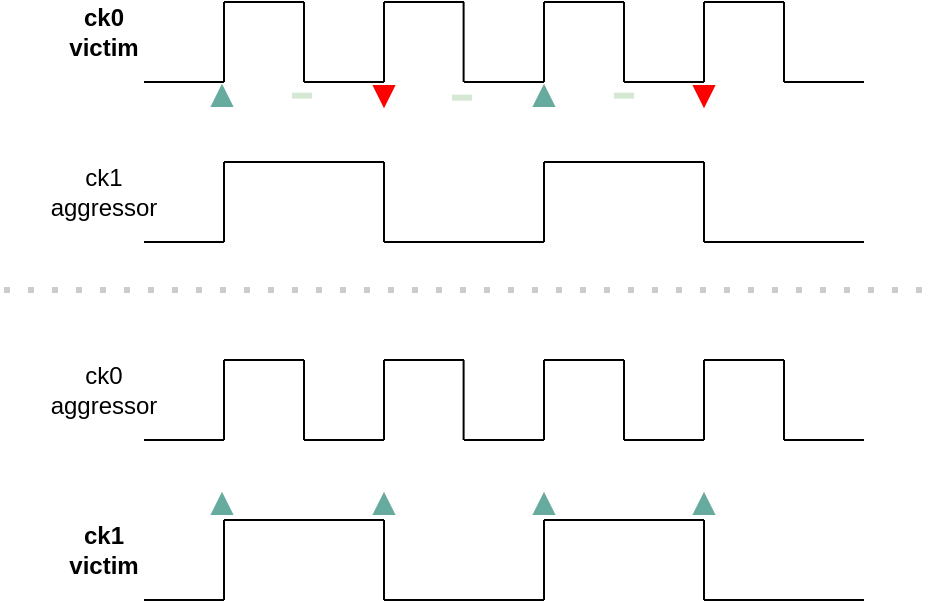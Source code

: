 <mxfile version="24.7.6">
  <diagram name="Page-1" id="t1flrEwkcPRoly9GRwMT">
    <mxGraphModel dx="612" dy="427" grid="1" gridSize="10" guides="1" tooltips="1" connect="1" arrows="1" fold="1" page="1" pageScale="1" pageWidth="850" pageHeight="1100" math="0" shadow="0">
      <root>
        <mxCell id="0" />
        <mxCell id="1" parent="0" />
        <mxCell id="kGsR6LhhUxjAlJ8nYX4r-5" value="" style="endArrow=none;html=1;rounded=0;" edge="1" parent="1">
          <mxGeometry width="50" height="50" relative="1" as="geometry">
            <mxPoint x="400" y="280" as="sourcePoint" />
            <mxPoint x="440" y="280" as="targetPoint" />
          </mxGeometry>
        </mxCell>
        <mxCell id="kGsR6LhhUxjAlJ8nYX4r-6" value="" style="endArrow=none;html=1;rounded=0;" edge="1" parent="1">
          <mxGeometry width="50" height="50" relative="1" as="geometry">
            <mxPoint x="440" y="320" as="sourcePoint" />
            <mxPoint x="480" y="320" as="targetPoint" />
          </mxGeometry>
        </mxCell>
        <mxCell id="kGsR6LhhUxjAlJ8nYX4r-7" value="" style="endArrow=none;html=1;rounded=0;" edge="1" parent="1">
          <mxGeometry width="50" height="50" relative="1" as="geometry">
            <mxPoint x="480" y="280" as="sourcePoint" />
            <mxPoint x="520" y="280" as="targetPoint" />
          </mxGeometry>
        </mxCell>
        <mxCell id="kGsR6LhhUxjAlJ8nYX4r-8" value="" style="endArrow=none;html=1;rounded=0;" edge="1" parent="1">
          <mxGeometry width="50" height="50" relative="1" as="geometry">
            <mxPoint x="520" y="320" as="sourcePoint" />
            <mxPoint x="560" y="320" as="targetPoint" />
          </mxGeometry>
        </mxCell>
        <mxCell id="kGsR6LhhUxjAlJ8nYX4r-9" value="" style="endArrow=none;html=1;rounded=0;" edge="1" parent="1">
          <mxGeometry width="50" height="50" relative="1" as="geometry">
            <mxPoint x="560" y="280" as="sourcePoint" />
            <mxPoint x="600" y="280" as="targetPoint" />
          </mxGeometry>
        </mxCell>
        <mxCell id="kGsR6LhhUxjAlJ8nYX4r-10" value="" style="endArrow=none;html=1;rounded=0;" edge="1" parent="1">
          <mxGeometry width="50" height="50" relative="1" as="geometry">
            <mxPoint x="600" y="320" as="sourcePoint" />
            <mxPoint x="640" y="320" as="targetPoint" />
          </mxGeometry>
        </mxCell>
        <mxCell id="kGsR6LhhUxjAlJ8nYX4r-11" value="" style="endArrow=none;html=1;rounded=0;" edge="1" parent="1">
          <mxGeometry width="50" height="50" relative="1" as="geometry">
            <mxPoint x="400" y="320" as="sourcePoint" />
            <mxPoint x="400" y="280" as="targetPoint" />
          </mxGeometry>
        </mxCell>
        <mxCell id="kGsR6LhhUxjAlJ8nYX4r-12" value="" style="endArrow=none;html=1;rounded=0;" edge="1" parent="1">
          <mxGeometry width="50" height="50" relative="1" as="geometry">
            <mxPoint x="360" y="320" as="sourcePoint" />
            <mxPoint x="400" y="320" as="targetPoint" />
          </mxGeometry>
        </mxCell>
        <mxCell id="kGsR6LhhUxjAlJ8nYX4r-13" value="" style="endArrow=none;html=1;rounded=0;" edge="1" parent="1">
          <mxGeometry width="50" height="50" relative="1" as="geometry">
            <mxPoint x="440" y="320" as="sourcePoint" />
            <mxPoint x="440" y="280" as="targetPoint" />
          </mxGeometry>
        </mxCell>
        <mxCell id="kGsR6LhhUxjAlJ8nYX4r-14" value="" style="endArrow=none;html=1;rounded=0;" edge="1" parent="1">
          <mxGeometry width="50" height="50" relative="1" as="geometry">
            <mxPoint x="480" y="320" as="sourcePoint" />
            <mxPoint x="480" y="280" as="targetPoint" />
          </mxGeometry>
        </mxCell>
        <mxCell id="kGsR6LhhUxjAlJ8nYX4r-15" value="" style="endArrow=none;html=1;rounded=0;" edge="1" parent="1">
          <mxGeometry width="50" height="50" relative="1" as="geometry">
            <mxPoint x="519.8" y="320" as="sourcePoint" />
            <mxPoint x="519.8" y="280" as="targetPoint" />
          </mxGeometry>
        </mxCell>
        <mxCell id="kGsR6LhhUxjAlJ8nYX4r-16" value="" style="endArrow=none;html=1;rounded=0;" edge="1" parent="1">
          <mxGeometry width="50" height="50" relative="1" as="geometry">
            <mxPoint x="560" y="320" as="sourcePoint" />
            <mxPoint x="560" y="280" as="targetPoint" />
          </mxGeometry>
        </mxCell>
        <mxCell id="kGsR6LhhUxjAlJ8nYX4r-17" value="" style="endArrow=none;html=1;rounded=0;" edge="1" parent="1">
          <mxGeometry width="50" height="50" relative="1" as="geometry">
            <mxPoint x="600" y="320" as="sourcePoint" />
            <mxPoint x="600" y="280" as="targetPoint" />
          </mxGeometry>
        </mxCell>
        <mxCell id="kGsR6LhhUxjAlJ8nYX4r-18" value="" style="endArrow=none;html=1;rounded=0;" edge="1" parent="1">
          <mxGeometry width="50" height="50" relative="1" as="geometry">
            <mxPoint x="640" y="320" as="sourcePoint" />
            <mxPoint x="640" y="280" as="targetPoint" />
          </mxGeometry>
        </mxCell>
        <mxCell id="kGsR6LhhUxjAlJ8nYX4r-19" value="" style="endArrow=none;html=1;rounded=0;" edge="1" parent="1">
          <mxGeometry width="50" height="50" relative="1" as="geometry">
            <mxPoint x="640" y="280" as="sourcePoint" />
            <mxPoint x="680" y="280" as="targetPoint" />
          </mxGeometry>
        </mxCell>
        <mxCell id="kGsR6LhhUxjAlJ8nYX4r-20" value="" style="endArrow=none;html=1;rounded=0;" edge="1" parent="1">
          <mxGeometry width="50" height="50" relative="1" as="geometry">
            <mxPoint x="360" y="400" as="sourcePoint" />
            <mxPoint x="400" y="400" as="targetPoint" />
          </mxGeometry>
        </mxCell>
        <mxCell id="kGsR6LhhUxjAlJ8nYX4r-21" value="" style="endArrow=none;html=1;rounded=0;" edge="1" parent="1">
          <mxGeometry width="50" height="50" relative="1" as="geometry">
            <mxPoint x="400" y="360" as="sourcePoint" />
            <mxPoint x="480" y="360" as="targetPoint" />
          </mxGeometry>
        </mxCell>
        <mxCell id="kGsR6LhhUxjAlJ8nYX4r-23" value="" style="endArrow=none;html=1;rounded=0;" edge="1" parent="1">
          <mxGeometry width="50" height="50" relative="1" as="geometry">
            <mxPoint x="480" y="400" as="sourcePoint" />
            <mxPoint x="560" y="400" as="targetPoint" />
          </mxGeometry>
        </mxCell>
        <mxCell id="kGsR6LhhUxjAlJ8nYX4r-24" value="" style="endArrow=none;html=1;rounded=0;" edge="1" parent="1">
          <mxGeometry width="50" height="50" relative="1" as="geometry">
            <mxPoint x="400" y="400" as="sourcePoint" />
            <mxPoint x="400" y="360" as="targetPoint" />
          </mxGeometry>
        </mxCell>
        <mxCell id="kGsR6LhhUxjAlJ8nYX4r-25" value="" style="endArrow=none;html=1;rounded=0;" edge="1" parent="1">
          <mxGeometry width="50" height="50" relative="1" as="geometry">
            <mxPoint x="480" y="400" as="sourcePoint" />
            <mxPoint x="480" y="360" as="targetPoint" />
          </mxGeometry>
        </mxCell>
        <mxCell id="kGsR6LhhUxjAlJ8nYX4r-26" value="" style="endArrow=none;html=1;rounded=0;" edge="1" parent="1">
          <mxGeometry width="50" height="50" relative="1" as="geometry">
            <mxPoint x="560" y="400" as="sourcePoint" />
            <mxPoint x="560" y="360" as="targetPoint" />
          </mxGeometry>
        </mxCell>
        <mxCell id="kGsR6LhhUxjAlJ8nYX4r-27" value="" style="endArrow=none;html=1;rounded=0;" edge="1" parent="1">
          <mxGeometry width="50" height="50" relative="1" as="geometry">
            <mxPoint x="640" y="400" as="sourcePoint" />
            <mxPoint x="640" y="360" as="targetPoint" />
          </mxGeometry>
        </mxCell>
        <mxCell id="kGsR6LhhUxjAlJ8nYX4r-28" value="" style="endArrow=none;html=1;rounded=0;" edge="1" parent="1">
          <mxGeometry width="50" height="50" relative="1" as="geometry">
            <mxPoint x="560" y="360" as="sourcePoint" />
            <mxPoint x="640" y="360" as="targetPoint" />
          </mxGeometry>
        </mxCell>
        <mxCell id="kGsR6LhhUxjAlJ8nYX4r-29" value="" style="endArrow=none;html=1;rounded=0;" edge="1" parent="1">
          <mxGeometry width="50" height="50" relative="1" as="geometry">
            <mxPoint x="640" y="400" as="sourcePoint" />
            <mxPoint x="720" y="400" as="targetPoint" />
          </mxGeometry>
        </mxCell>
        <mxCell id="kGsR6LhhUxjAlJ8nYX4r-30" value="" style="endArrow=none;html=1;rounded=0;" edge="1" parent="1">
          <mxGeometry width="50" height="50" relative="1" as="geometry">
            <mxPoint x="680" y="320" as="sourcePoint" />
            <mxPoint x="720" y="320" as="targetPoint" />
          </mxGeometry>
        </mxCell>
        <mxCell id="kGsR6LhhUxjAlJ8nYX4r-31" value="" style="endArrow=none;html=1;rounded=0;" edge="1" parent="1">
          <mxGeometry width="50" height="50" relative="1" as="geometry">
            <mxPoint x="680" y="320" as="sourcePoint" />
            <mxPoint x="680" y="280" as="targetPoint" />
          </mxGeometry>
        </mxCell>
        <mxCell id="kGsR6LhhUxjAlJ8nYX4r-32" value="&lt;b&gt;ck0 victim&lt;/b&gt;" style="text;html=1;align=center;verticalAlign=middle;whiteSpace=wrap;rounded=0;" vertex="1" parent="1">
          <mxGeometry x="310" y="280" width="60" height="30" as="geometry" />
        </mxCell>
        <mxCell id="kGsR6LhhUxjAlJ8nYX4r-33" value="ck1 aggressor" style="text;html=1;align=center;verticalAlign=middle;whiteSpace=wrap;rounded=0;" vertex="1" parent="1">
          <mxGeometry x="310" y="360" width="60" height="30" as="geometry" />
        </mxCell>
        <mxCell id="kGsR6LhhUxjAlJ8nYX4r-34" value="" style="triangle;whiteSpace=wrap;html=1;direction=north;fillColor=#67AB9F;strokeColor=#67AB9F;" vertex="1" parent="1">
          <mxGeometry x="394" y="322" width="10" height="10" as="geometry" />
        </mxCell>
        <mxCell id="kGsR6LhhUxjAlJ8nYX4r-36" value="" style="triangle;whiteSpace=wrap;html=1;direction=south;fillColor=#FF0000;strokeColor=#FF0000;" vertex="1" parent="1">
          <mxGeometry x="475" y="322" width="10" height="10" as="geometry" />
        </mxCell>
        <mxCell id="kGsR6LhhUxjAlJ8nYX4r-37" value="" style="endArrow=none;html=1;rounded=0;strokeWidth=3;strokeColor=#D5E8D4;" edge="1" parent="1">
          <mxGeometry width="50" height="50" relative="1" as="geometry">
            <mxPoint x="434" y="326.83" as="sourcePoint" />
            <mxPoint x="444" y="326.83" as="targetPoint" />
          </mxGeometry>
        </mxCell>
        <mxCell id="kGsR6LhhUxjAlJ8nYX4r-39" value="" style="triangle;whiteSpace=wrap;html=1;direction=north;fillColor=#67AB9F;strokeColor=#67AB9F;" vertex="1" parent="1">
          <mxGeometry x="555" y="322" width="10" height="10" as="geometry" />
        </mxCell>
        <mxCell id="kGsR6LhhUxjAlJ8nYX4r-40" value="" style="triangle;whiteSpace=wrap;html=1;direction=south;fillColor=#FF0000;strokeColor=#FF0000;" vertex="1" parent="1">
          <mxGeometry x="635" y="322" width="10" height="10" as="geometry" />
        </mxCell>
        <mxCell id="kGsR6LhhUxjAlJ8nYX4r-41" value="" style="endArrow=none;html=1;rounded=0;strokeWidth=3;strokeColor=#D5E8D4;" edge="1" parent="1">
          <mxGeometry width="50" height="50" relative="1" as="geometry">
            <mxPoint x="595" y="326.83" as="sourcePoint" />
            <mxPoint x="605" y="326.83" as="targetPoint" />
          </mxGeometry>
        </mxCell>
        <mxCell id="kGsR6LhhUxjAlJ8nYX4r-42" value="" style="endArrow=none;html=1;rounded=0;strokeWidth=3;strokeColor=#D5E8D4;" edge="1" parent="1">
          <mxGeometry width="50" height="50" relative="1" as="geometry">
            <mxPoint x="514" y="327.83" as="sourcePoint" />
            <mxPoint x="524" y="327.83" as="targetPoint" />
          </mxGeometry>
        </mxCell>
        <mxCell id="kGsR6LhhUxjAlJ8nYX4r-43" value="" style="endArrow=none;html=1;rounded=0;" edge="1" parent="1">
          <mxGeometry width="50" height="50" relative="1" as="geometry">
            <mxPoint x="400" y="459" as="sourcePoint" />
            <mxPoint x="440" y="459" as="targetPoint" />
          </mxGeometry>
        </mxCell>
        <mxCell id="kGsR6LhhUxjAlJ8nYX4r-44" value="" style="endArrow=none;html=1;rounded=0;" edge="1" parent="1">
          <mxGeometry width="50" height="50" relative="1" as="geometry">
            <mxPoint x="440" y="499" as="sourcePoint" />
            <mxPoint x="480" y="499" as="targetPoint" />
          </mxGeometry>
        </mxCell>
        <mxCell id="kGsR6LhhUxjAlJ8nYX4r-45" value="" style="endArrow=none;html=1;rounded=0;" edge="1" parent="1">
          <mxGeometry width="50" height="50" relative="1" as="geometry">
            <mxPoint x="480" y="459" as="sourcePoint" />
            <mxPoint x="520" y="459" as="targetPoint" />
          </mxGeometry>
        </mxCell>
        <mxCell id="kGsR6LhhUxjAlJ8nYX4r-46" value="" style="endArrow=none;html=1;rounded=0;" edge="1" parent="1">
          <mxGeometry width="50" height="50" relative="1" as="geometry">
            <mxPoint x="520" y="499" as="sourcePoint" />
            <mxPoint x="560" y="499" as="targetPoint" />
          </mxGeometry>
        </mxCell>
        <mxCell id="kGsR6LhhUxjAlJ8nYX4r-47" value="" style="endArrow=none;html=1;rounded=0;" edge="1" parent="1">
          <mxGeometry width="50" height="50" relative="1" as="geometry">
            <mxPoint x="560" y="459" as="sourcePoint" />
            <mxPoint x="600" y="459" as="targetPoint" />
          </mxGeometry>
        </mxCell>
        <mxCell id="kGsR6LhhUxjAlJ8nYX4r-48" value="" style="endArrow=none;html=1;rounded=0;" edge="1" parent="1">
          <mxGeometry width="50" height="50" relative="1" as="geometry">
            <mxPoint x="600" y="499" as="sourcePoint" />
            <mxPoint x="640" y="499" as="targetPoint" />
          </mxGeometry>
        </mxCell>
        <mxCell id="kGsR6LhhUxjAlJ8nYX4r-49" value="" style="endArrow=none;html=1;rounded=0;" edge="1" parent="1">
          <mxGeometry width="50" height="50" relative="1" as="geometry">
            <mxPoint x="400" y="499" as="sourcePoint" />
            <mxPoint x="400" y="459" as="targetPoint" />
          </mxGeometry>
        </mxCell>
        <mxCell id="kGsR6LhhUxjAlJ8nYX4r-50" value="" style="endArrow=none;html=1;rounded=0;" edge="1" parent="1">
          <mxGeometry width="50" height="50" relative="1" as="geometry">
            <mxPoint x="360" y="499" as="sourcePoint" />
            <mxPoint x="400" y="499" as="targetPoint" />
          </mxGeometry>
        </mxCell>
        <mxCell id="kGsR6LhhUxjAlJ8nYX4r-51" value="" style="endArrow=none;html=1;rounded=0;" edge="1" parent="1">
          <mxGeometry width="50" height="50" relative="1" as="geometry">
            <mxPoint x="440" y="499" as="sourcePoint" />
            <mxPoint x="440" y="459" as="targetPoint" />
          </mxGeometry>
        </mxCell>
        <mxCell id="kGsR6LhhUxjAlJ8nYX4r-52" value="" style="endArrow=none;html=1;rounded=0;" edge="1" parent="1">
          <mxGeometry width="50" height="50" relative="1" as="geometry">
            <mxPoint x="480" y="499" as="sourcePoint" />
            <mxPoint x="480" y="459" as="targetPoint" />
          </mxGeometry>
        </mxCell>
        <mxCell id="kGsR6LhhUxjAlJ8nYX4r-53" value="" style="endArrow=none;html=1;rounded=0;" edge="1" parent="1">
          <mxGeometry width="50" height="50" relative="1" as="geometry">
            <mxPoint x="519.8" y="499" as="sourcePoint" />
            <mxPoint x="519.8" y="459" as="targetPoint" />
          </mxGeometry>
        </mxCell>
        <mxCell id="kGsR6LhhUxjAlJ8nYX4r-54" value="" style="endArrow=none;html=1;rounded=0;" edge="1" parent="1">
          <mxGeometry width="50" height="50" relative="1" as="geometry">
            <mxPoint x="560" y="499" as="sourcePoint" />
            <mxPoint x="560" y="459" as="targetPoint" />
          </mxGeometry>
        </mxCell>
        <mxCell id="kGsR6LhhUxjAlJ8nYX4r-55" value="" style="endArrow=none;html=1;rounded=0;" edge="1" parent="1">
          <mxGeometry width="50" height="50" relative="1" as="geometry">
            <mxPoint x="600" y="499" as="sourcePoint" />
            <mxPoint x="600" y="459" as="targetPoint" />
          </mxGeometry>
        </mxCell>
        <mxCell id="kGsR6LhhUxjAlJ8nYX4r-56" value="" style="endArrow=none;html=1;rounded=0;" edge="1" parent="1">
          <mxGeometry width="50" height="50" relative="1" as="geometry">
            <mxPoint x="640" y="499" as="sourcePoint" />
            <mxPoint x="640" y="459" as="targetPoint" />
          </mxGeometry>
        </mxCell>
        <mxCell id="kGsR6LhhUxjAlJ8nYX4r-57" value="" style="endArrow=none;html=1;rounded=0;" edge="1" parent="1">
          <mxGeometry width="50" height="50" relative="1" as="geometry">
            <mxPoint x="640" y="459" as="sourcePoint" />
            <mxPoint x="680" y="459" as="targetPoint" />
          </mxGeometry>
        </mxCell>
        <mxCell id="kGsR6LhhUxjAlJ8nYX4r-58" value="" style="endArrow=none;html=1;rounded=0;" edge="1" parent="1">
          <mxGeometry width="50" height="50" relative="1" as="geometry">
            <mxPoint x="360" y="579" as="sourcePoint" />
            <mxPoint x="400" y="579" as="targetPoint" />
          </mxGeometry>
        </mxCell>
        <mxCell id="kGsR6LhhUxjAlJ8nYX4r-59" value="" style="endArrow=none;html=1;rounded=0;" edge="1" parent="1">
          <mxGeometry width="50" height="50" relative="1" as="geometry">
            <mxPoint x="400" y="539" as="sourcePoint" />
            <mxPoint x="480" y="539" as="targetPoint" />
          </mxGeometry>
        </mxCell>
        <mxCell id="kGsR6LhhUxjAlJ8nYX4r-60" value="" style="endArrow=none;html=1;rounded=0;" edge="1" parent="1">
          <mxGeometry width="50" height="50" relative="1" as="geometry">
            <mxPoint x="480" y="579" as="sourcePoint" />
            <mxPoint x="560" y="579" as="targetPoint" />
          </mxGeometry>
        </mxCell>
        <mxCell id="kGsR6LhhUxjAlJ8nYX4r-61" value="" style="endArrow=none;html=1;rounded=0;" edge="1" parent="1">
          <mxGeometry width="50" height="50" relative="1" as="geometry">
            <mxPoint x="400" y="579" as="sourcePoint" />
            <mxPoint x="400" y="539" as="targetPoint" />
          </mxGeometry>
        </mxCell>
        <mxCell id="kGsR6LhhUxjAlJ8nYX4r-62" value="" style="endArrow=none;html=1;rounded=0;" edge="1" parent="1">
          <mxGeometry width="50" height="50" relative="1" as="geometry">
            <mxPoint x="480" y="579" as="sourcePoint" />
            <mxPoint x="480" y="539" as="targetPoint" />
          </mxGeometry>
        </mxCell>
        <mxCell id="kGsR6LhhUxjAlJ8nYX4r-63" value="" style="endArrow=none;html=1;rounded=0;" edge="1" parent="1">
          <mxGeometry width="50" height="50" relative="1" as="geometry">
            <mxPoint x="560" y="579" as="sourcePoint" />
            <mxPoint x="560" y="539" as="targetPoint" />
          </mxGeometry>
        </mxCell>
        <mxCell id="kGsR6LhhUxjAlJ8nYX4r-64" value="" style="endArrow=none;html=1;rounded=0;" edge="1" parent="1">
          <mxGeometry width="50" height="50" relative="1" as="geometry">
            <mxPoint x="640" y="579" as="sourcePoint" />
            <mxPoint x="640" y="539" as="targetPoint" />
          </mxGeometry>
        </mxCell>
        <mxCell id="kGsR6LhhUxjAlJ8nYX4r-65" value="" style="endArrow=none;html=1;rounded=0;" edge="1" parent="1">
          <mxGeometry width="50" height="50" relative="1" as="geometry">
            <mxPoint x="560" y="539" as="sourcePoint" />
            <mxPoint x="640" y="539" as="targetPoint" />
          </mxGeometry>
        </mxCell>
        <mxCell id="kGsR6LhhUxjAlJ8nYX4r-66" value="" style="endArrow=none;html=1;rounded=0;" edge="1" parent="1">
          <mxGeometry width="50" height="50" relative="1" as="geometry">
            <mxPoint x="640" y="579" as="sourcePoint" />
            <mxPoint x="720" y="579" as="targetPoint" />
          </mxGeometry>
        </mxCell>
        <mxCell id="kGsR6LhhUxjAlJ8nYX4r-67" value="" style="endArrow=none;html=1;rounded=0;" edge="1" parent="1">
          <mxGeometry width="50" height="50" relative="1" as="geometry">
            <mxPoint x="680" y="499" as="sourcePoint" />
            <mxPoint x="720" y="499" as="targetPoint" />
          </mxGeometry>
        </mxCell>
        <mxCell id="kGsR6LhhUxjAlJ8nYX4r-68" value="" style="endArrow=none;html=1;rounded=0;" edge="1" parent="1">
          <mxGeometry width="50" height="50" relative="1" as="geometry">
            <mxPoint x="680" y="499" as="sourcePoint" />
            <mxPoint x="680" y="459" as="targetPoint" />
          </mxGeometry>
        </mxCell>
        <mxCell id="kGsR6LhhUxjAlJ8nYX4r-69" value="&lt;div&gt;ck0&lt;/div&gt;&lt;div&gt;aggressor &lt;br&gt;&lt;/div&gt;" style="text;html=1;align=center;verticalAlign=middle;whiteSpace=wrap;rounded=0;" vertex="1" parent="1">
          <mxGeometry x="310" y="459" width="60" height="30" as="geometry" />
        </mxCell>
        <mxCell id="kGsR6LhhUxjAlJ8nYX4r-70" value="&lt;b&gt;ck1 victim&lt;/b&gt;" style="text;html=1;align=center;verticalAlign=middle;whiteSpace=wrap;rounded=0;" vertex="1" parent="1">
          <mxGeometry x="310" y="539" width="60" height="30" as="geometry" />
        </mxCell>
        <mxCell id="kGsR6LhhUxjAlJ8nYX4r-71" value="" style="triangle;whiteSpace=wrap;html=1;direction=north;fillColor=#67AB9F;strokeColor=#67AB9F;" vertex="1" parent="1">
          <mxGeometry x="394" y="526" width="10" height="10" as="geometry" />
        </mxCell>
        <mxCell id="kGsR6LhhUxjAlJ8nYX4r-74" value="" style="triangle;whiteSpace=wrap;html=1;direction=north;fillColor=#67AB9F;strokeColor=#67AB9F;" vertex="1" parent="1">
          <mxGeometry x="555" y="526" width="10" height="10" as="geometry" />
        </mxCell>
        <mxCell id="kGsR6LhhUxjAlJ8nYX4r-78" value="" style="triangle;whiteSpace=wrap;html=1;direction=north;fillColor=#67AB9F;strokeColor=#67AB9F;" vertex="1" parent="1">
          <mxGeometry x="475" y="526" width="10" height="10" as="geometry" />
        </mxCell>
        <mxCell id="kGsR6LhhUxjAlJ8nYX4r-79" value="" style="triangle;whiteSpace=wrap;html=1;direction=north;fillColor=#67AB9F;strokeColor=#67AB9F;" vertex="1" parent="1">
          <mxGeometry x="635" y="526" width="10" height="10" as="geometry" />
        </mxCell>
        <mxCell id="kGsR6LhhUxjAlJ8nYX4r-80" value="" style="endArrow=none;dashed=1;html=1;dashPattern=1 3;strokeWidth=3;rounded=0;strokeColor=#CCCCCC;" edge="1" parent="1">
          <mxGeometry width="50" height="50" relative="1" as="geometry">
            <mxPoint x="290" y="424" as="sourcePoint" />
            <mxPoint x="750" y="424" as="targetPoint" />
          </mxGeometry>
        </mxCell>
      </root>
    </mxGraphModel>
  </diagram>
</mxfile>
